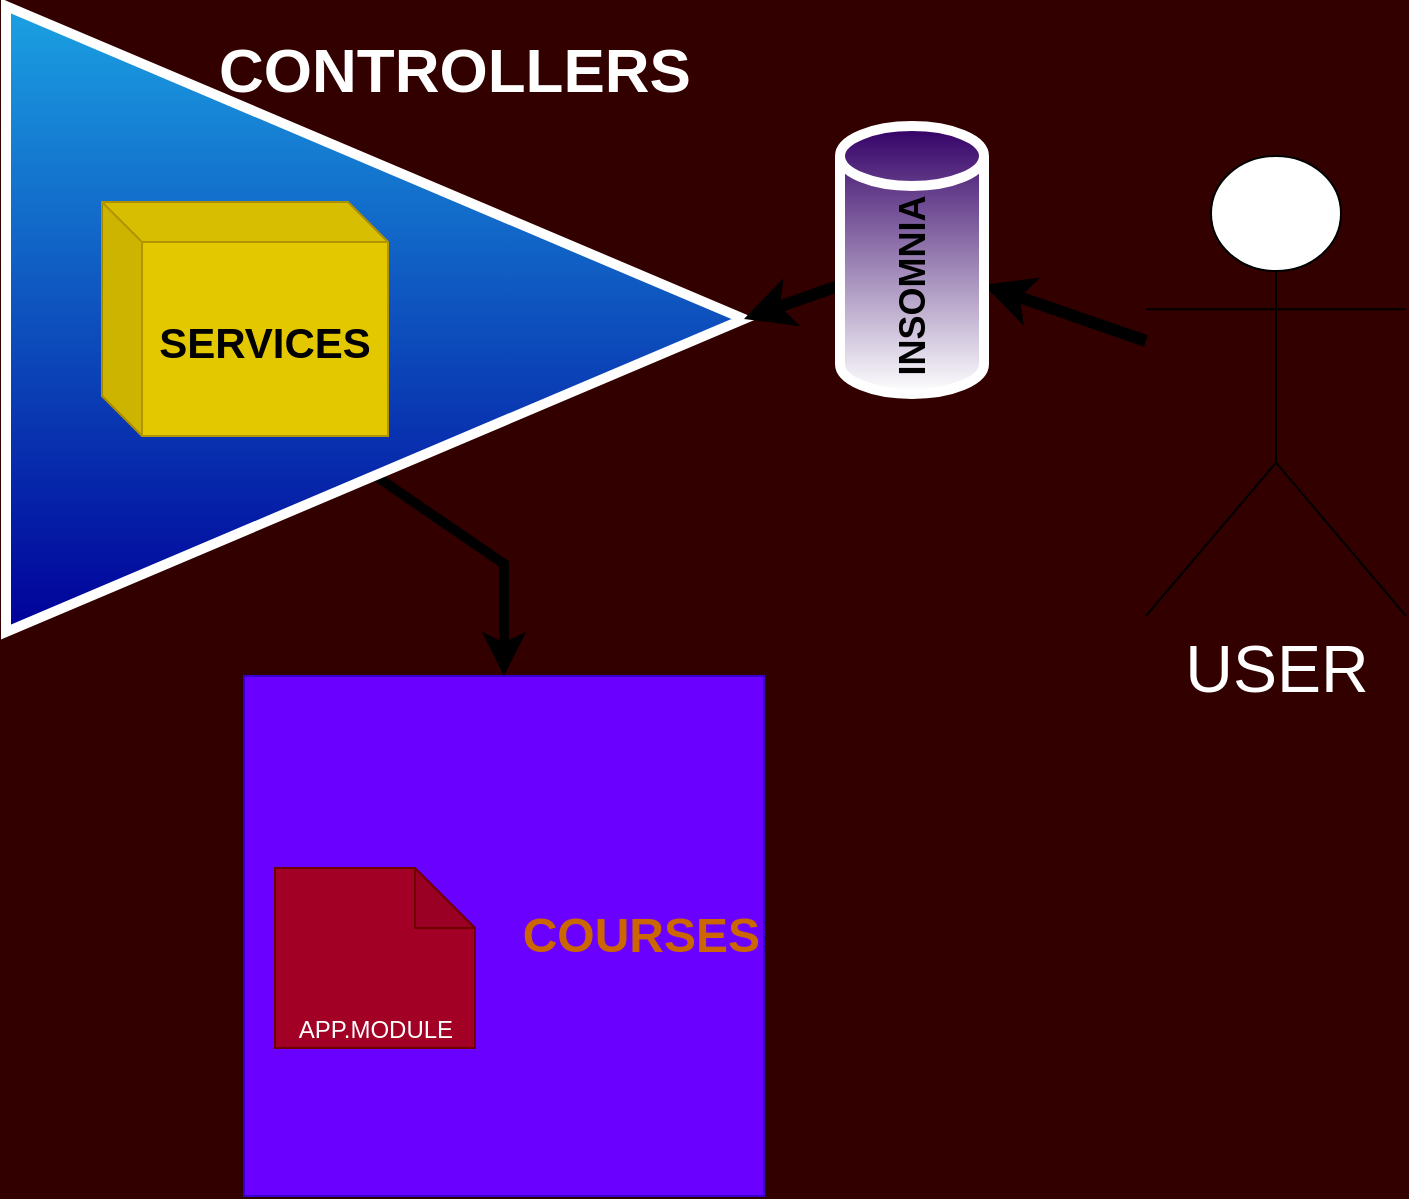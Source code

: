 <mxfile>
    <diagram id="6teU1kiIubuhWS2mymgc" name="Página-1">
        <mxGraphModel dx="1166" dy="689" grid="0" gridSize="10" guides="1" tooltips="1" connect="1" arrows="1" fold="1" page="1" pageScale="1" pageWidth="827" pageHeight="1169" background="#330000" math="0" shadow="0">
            <root>
                <mxCell id="0"/>
                <mxCell id="1" parent="0"/>
                <mxCell id="2" value="&lt;h1&gt;COURSES&lt;/h1&gt;" style="whiteSpace=wrap;html=1;aspect=fixed;fillColor=#6a00ff;fontColor=#CC6600;strokeColor=#3700CC;align=right;" parent="1" vertex="1">
                    <mxGeometry x="185" y="344" width="260" height="260" as="geometry"/>
                </mxCell>
                <mxCell id="4" value="APP.MODULE" style="shape=note;whiteSpace=wrap;html=1;backgroundOutline=1;darkOpacity=0.05;fontColor=#ffffff;fillColor=#a20025;strokeColor=#6F0000;verticalAlign=bottom;" parent="1" vertex="1">
                    <mxGeometry x="200.5" y="440" width="100" height="90" as="geometry"/>
                </mxCell>
                <mxCell id="11" style="edgeStyle=none;html=1;fontSize=26;fontColor=#FFFFFF;strokeWidth=6;" parent="1" source="5" target="19" edge="1">
                    <mxGeometry relative="1" as="geometry">
                        <mxPoint x="557" y="135" as="targetPoint"/>
                    </mxGeometry>
                </mxCell>
                <mxCell id="5" value="USER" style="shape=umlActor;verticalLabelPosition=bottom;verticalAlign=top;html=1;outlineConnect=0;fontColor=#FFFFFF;fontSize=33;" parent="1" vertex="1">
                    <mxGeometry x="636" y="84" width="130" height="230" as="geometry"/>
                </mxCell>
                <mxCell id="16" style="edgeStyle=none;html=1;exitX=0.5;exitY=1;exitDx=0;exitDy=0;entryX=0.5;entryY=0;entryDx=0;entryDy=0;fontSize=26;fontColor=#FFFFFF;rounded=0;strokeColor=default;jumpStyle=gap;strokeWidth=5;startArrow=none;" parent="1" source="9" target="2" edge="1">
                    <mxGeometry relative="1" as="geometry">
                        <Array as="points">
                            <mxPoint x="315" y="288"/>
                        </Array>
                    </mxGeometry>
                </mxCell>
                <mxCell id="9" value="&lt;blockquote style=&quot;margin: 0 0 0 40px; border: none; padding: 0px;&quot;&gt;&lt;h3 style=&quot;margin: 0 0 0 40px; border: none; padding: 0px;&quot;&gt;&lt;font style=&quot;font-size: 31px;&quot;&gt;CONTROLLERS&lt;/font&gt;&lt;/h3&gt;&lt;/blockquote&gt;" style="triangle;whiteSpace=wrap;html=1;fontSize=33;fontColor=#ffffff;fillColor=#1ba1e2;strokeColor=#FFFFFF;fontStyle=1;horizontal=1;gradientColor=#000099;strokeWidth=5;align=center;verticalAlign=top;" parent="1" vertex="1">
                    <mxGeometry x="66" y="9" width="369" height="313" as="geometry"/>
                </mxCell>
                <mxCell id="17" value="&lt;div style=&quot;&quot;&gt;&lt;b style=&quot;background-color: initial;&quot;&gt;&lt;font style=&quot;font-size: 21px;&quot;&gt;SERVICES&lt;/font&gt;&lt;/b&gt;&lt;/div&gt;" style="shape=cube;whiteSpace=wrap;html=1;boundedLbl=1;backgroundOutline=1;darkOpacity=0.05;darkOpacity2=0.1;fontSize=26;fontColor=#000000;fillColor=#e3c800;strokeColor=#B09500;align=center;" parent="1" vertex="1">
                    <mxGeometry x="114" y="107" width="143" height="117" as="geometry"/>
                </mxCell>
                <mxCell id="20" style="edgeStyle=none;rounded=0;jumpStyle=gap;html=1;entryX=1;entryY=0.5;entryDx=0;entryDy=0;strokeColor=default;strokeWidth=6;fontSize=22;fontColor=#FFFFFF;" parent="1" source="19" target="9" edge="1">
                    <mxGeometry relative="1" as="geometry"/>
                </mxCell>
                <mxCell id="19" value="INSOMNIA" style="shape=cylinder3;whiteSpace=wrap;html=1;boundedLbl=1;backgroundOutline=1;size=15;strokeColor=#FFFFFF;strokeWidth=5;fontSize=18;fontColor=#000000;gradientColor=#FFFFFF;fillColor=#330066;horizontal=0;fontStyle=1" parent="1" vertex="1">
                    <mxGeometry x="483" y="69" width="72" height="134" as="geometry"/>
                </mxCell>
            </root>
        </mxGraphModel>
    </diagram>
</mxfile>